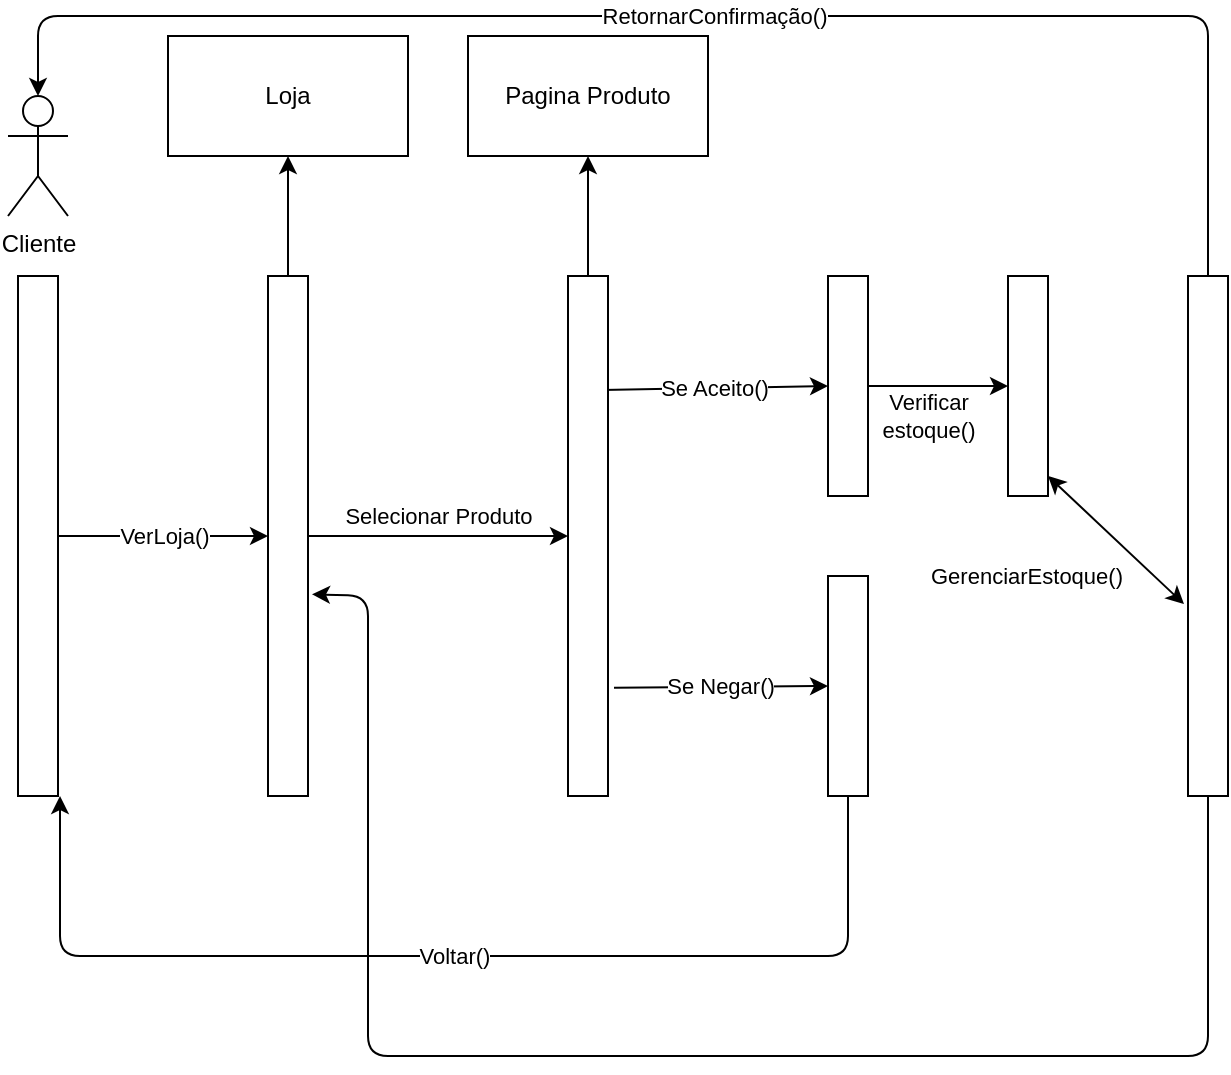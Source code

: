 <mxfile>
    <diagram id="EQUFpvdvxeE2UawUT5oI" name="Page-1">
        <mxGraphModel dx="1086" dy="779" grid="1" gridSize="10" guides="1" tooltips="1" connect="1" arrows="1" fold="1" page="1" pageScale="1" pageWidth="850" pageHeight="1100" math="0" shadow="0">
            <root>
                <mxCell id="0"/>
                <mxCell id="1" parent="0"/>
                <mxCell id="2" value="Cliente" style="shape=umlActor;verticalLabelPosition=bottom;verticalAlign=top;html=1;outlineConnect=0;" vertex="1" parent="1">
                    <mxGeometry x="60" y="180" width="30" height="60" as="geometry"/>
                </mxCell>
                <mxCell id="5" value="VerLoja()" style="edgeStyle=none;html=1;entryX=0;entryY=0.5;entryDx=0;entryDy=0;" edge="1" parent="1" source="3" target="4">
                    <mxGeometry relative="1" as="geometry"/>
                </mxCell>
                <mxCell id="3" value="" style="rounded=0;whiteSpace=wrap;html=1;" vertex="1" parent="1">
                    <mxGeometry x="65" y="270" width="20" height="260" as="geometry"/>
                </mxCell>
                <mxCell id="7" value="Selecionar Produto" style="edgeStyle=none;html=1;entryX=0;entryY=0.5;entryDx=0;entryDy=0;" edge="1" parent="1" source="4" target="6">
                    <mxGeometry y="10" relative="1" as="geometry">
                        <mxPoint as="offset"/>
                    </mxGeometry>
                </mxCell>
                <mxCell id="10" style="edgeStyle=none;html=1;" edge="1" parent="1" source="4" target="9">
                    <mxGeometry relative="1" as="geometry"/>
                </mxCell>
                <mxCell id="4" value="" style="rounded=0;whiteSpace=wrap;html=1;" vertex="1" parent="1">
                    <mxGeometry x="190" y="270" width="20" height="260" as="geometry"/>
                </mxCell>
                <mxCell id="12" style="edgeStyle=none;html=1;" edge="1" parent="1" source="6" target="11">
                    <mxGeometry relative="1" as="geometry"/>
                </mxCell>
                <mxCell id="14" value="Se Aceito()" style="edgeStyle=none;html=1;entryX=0;entryY=0.5;entryDx=0;entryDy=0;exitX=0.85;exitY=0.219;exitDx=0;exitDy=0;exitPerimeter=0;" edge="1" parent="1" source="6" target="8">
                    <mxGeometry relative="1" as="geometry"/>
                </mxCell>
                <mxCell id="15" value="Se Negar()" style="edgeStyle=none;html=1;entryX=0;entryY=0.5;entryDx=0;entryDy=0;exitX=1.15;exitY=0.792;exitDx=0;exitDy=0;exitPerimeter=0;" edge="1" parent="1" source="6" target="13">
                    <mxGeometry relative="1" as="geometry"/>
                </mxCell>
                <mxCell id="6" value="" style="rounded=0;whiteSpace=wrap;html=1;" vertex="1" parent="1">
                    <mxGeometry x="340" y="270" width="20" height="260" as="geometry"/>
                </mxCell>
                <mxCell id="18" value="Verificar&lt;div&gt;estoque()&lt;/div&gt;" style="edgeStyle=none;html=1;entryX=0;entryY=0.5;entryDx=0;entryDy=0;" edge="1" parent="1" source="8" target="17">
                    <mxGeometry x="-0.143" y="-15" relative="1" as="geometry">
                        <mxPoint as="offset"/>
                    </mxGeometry>
                </mxCell>
                <mxCell id="8" value="" style="rounded=0;whiteSpace=wrap;html=1;" vertex="1" parent="1">
                    <mxGeometry x="470" y="270" width="20" height="110" as="geometry"/>
                </mxCell>
                <mxCell id="9" value="Loja" style="rounded=0;whiteSpace=wrap;html=1;" vertex="1" parent="1">
                    <mxGeometry x="140" y="150" width="120" height="60" as="geometry"/>
                </mxCell>
                <mxCell id="11" value="Pagina Produto" style="rounded=0;whiteSpace=wrap;html=1;" vertex="1" parent="1">
                    <mxGeometry x="290" y="150" width="120" height="60" as="geometry"/>
                </mxCell>
                <mxCell id="13" value="" style="rounded=0;whiteSpace=wrap;html=1;" vertex="1" parent="1">
                    <mxGeometry x="470" y="420" width="20" height="110" as="geometry"/>
                </mxCell>
                <mxCell id="16" value="Voltar()" style="edgeStyle=none;html=1;" edge="1" parent="1" source="13">
                    <mxGeometry relative="1" as="geometry">
                        <mxPoint x="86" y="530" as="targetPoint"/>
                        <Array as="points">
                            <mxPoint x="480" y="610"/>
                            <mxPoint x="86" y="610"/>
                        </Array>
                    </mxGeometry>
                </mxCell>
                <mxCell id="17" value="" style="rounded=0;whiteSpace=wrap;html=1;" vertex="1" parent="1">
                    <mxGeometry x="560" y="270" width="20" height="110" as="geometry"/>
                </mxCell>
                <mxCell id="21" value="RetornarConfirmação()" style="edgeStyle=none;html=1;" edge="1" parent="1" source="20" target="2">
                    <mxGeometry relative="1" as="geometry">
                        <Array as="points">
                            <mxPoint x="660" y="140"/>
                            <mxPoint x="75" y="140"/>
                        </Array>
                    </mxGeometry>
                </mxCell>
                <mxCell id="20" value="" style="rounded=0;whiteSpace=wrap;html=1;" vertex="1" parent="1">
                    <mxGeometry x="650" y="270" width="20" height="260" as="geometry"/>
                </mxCell>
                <mxCell id="22" value="" style="endArrow=classic;startArrow=classic;html=1;exitX=-0.1;exitY=0.631;exitDx=0;exitDy=0;exitPerimeter=0;" edge="1" parent="1" source="20">
                    <mxGeometry width="50" height="50" relative="1" as="geometry">
                        <mxPoint x="530" y="420" as="sourcePoint"/>
                        <mxPoint x="580" y="370" as="targetPoint"/>
                    </mxGeometry>
                </mxCell>
                <mxCell id="23" value="GerenciarEstoque()" style="edgeLabel;html=1;align=center;verticalAlign=middle;resizable=0;points=[];" vertex="1" connectable="0" parent="22">
                    <mxGeometry x="-0.136" y="-1" relative="1" as="geometry">
                        <mxPoint x="-50" y="14" as="offset"/>
                    </mxGeometry>
                </mxCell>
                <mxCell id="24" style="edgeStyle=none;html=1;entryX=1.1;entryY=0.612;entryDx=0;entryDy=0;entryPerimeter=0;" edge="1" parent="1" source="20" target="4">
                    <mxGeometry relative="1" as="geometry">
                        <Array as="points">
                            <mxPoint x="660" y="660"/>
                            <mxPoint x="240" y="660"/>
                            <mxPoint x="240" y="430"/>
                        </Array>
                    </mxGeometry>
                </mxCell>
            </root>
        </mxGraphModel>
    </diagram>
</mxfile>